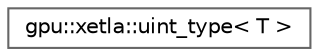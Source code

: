 digraph "Graphical Class Hierarchy"
{
 // LATEX_PDF_SIZE
  bgcolor="transparent";
  edge [fontname=Helvetica,fontsize=10,labelfontname=Helvetica,labelfontsize=10];
  node [fontname=Helvetica,fontsize=10,shape=box,height=0.2,width=0.4];
  rankdir="LR";
  Node0 [id="Node000000",label="gpu::xetla::uint_type\< T \>",height=0.2,width=0.4,color="grey40", fillcolor="white", style="filled",URL="$structgpu_1_1xetla_1_1uint__type.html",tooltip="Get the unit representation of type T."];
}
